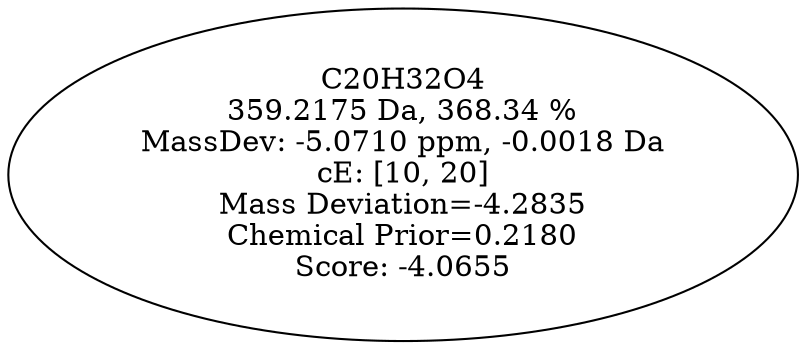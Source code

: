 strict digraph {
v1 [label="C20H32O4\n359.2175 Da, 368.34 %\nMassDev: -5.0710 ppm, -0.0018 Da\ncE: [10, 20]\nMass Deviation=-4.2835\nChemical Prior=0.2180\nScore: -4.0655"];
}